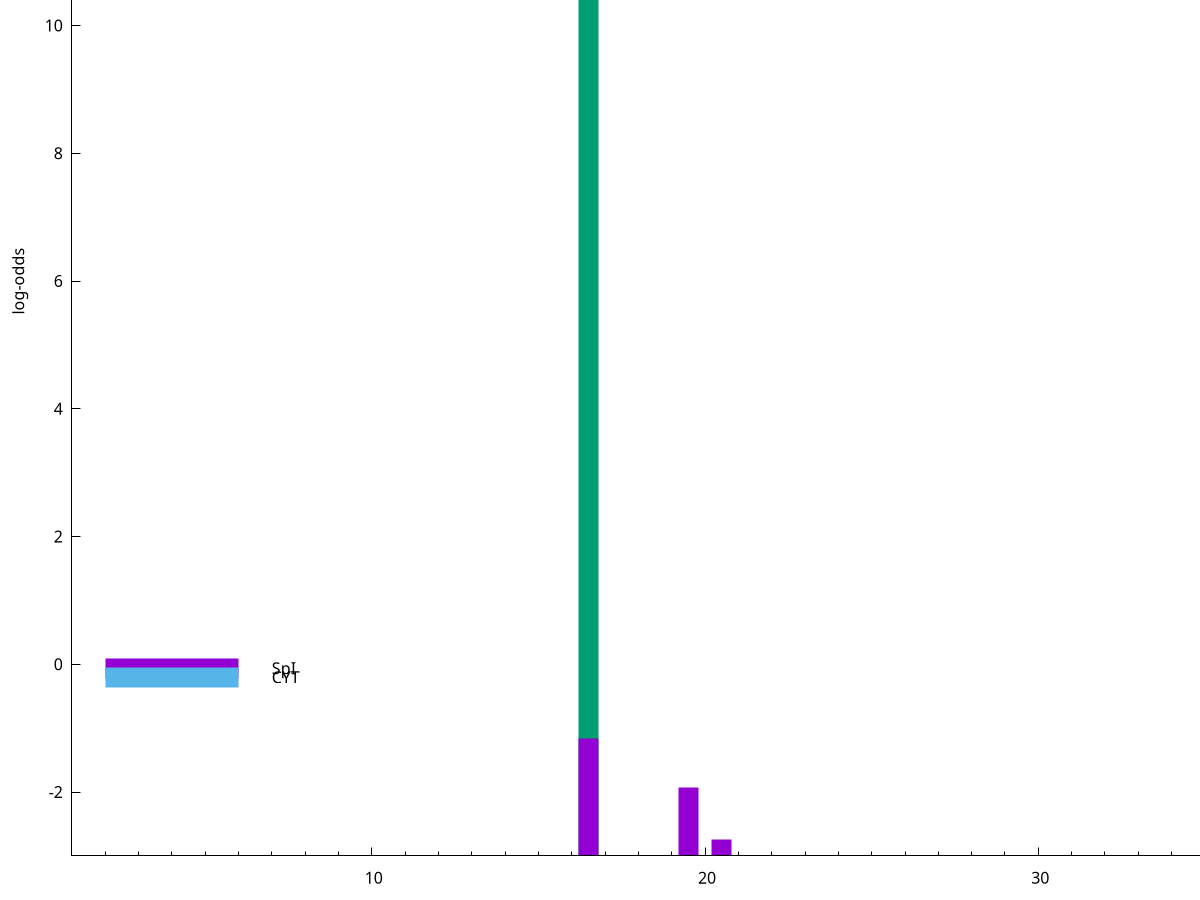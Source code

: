 set title "LipoP predictions for SRR5666517.gff"
set size 2., 1.4
set xrange [1:70] 
set mxtics 10
set yrange [-3:15]
set y2range [0:18]
set ylabel "log-odds"
set term postscript eps color solid "Helvetica" 30
set output "SRR5666517.gff6.eps"
set arrow from 2,14.225 to 6,14.225 nohead lt 2 lw 20
set label "SpII" at 7,14.225
set arrow from 2,-0.0627597 to 6,-0.0627597 nohead lt 1 lw 20
set label "SpI" at 7,-0.0627597
set arrow from 2,-0.200913 to 6,-0.200913 nohead lt 3 lw 20
set label "CYT" at 7,-0.200913
set arrow from 2,14.225 to 6,14.225 nohead lt 2 lw 20
set label "SpII" at 7,14.225
# NOTE: The scores below are the log-odds scores with the threshold
# NOTE: subtracted (a hack to make gnuplot make the histogram all
# NOTE: look nice).
plot "-" axes x1y2 title "" with impulses lt 2 lw 20, "-" axes x1y2 title "" with impulses lt 1 lw 20
16.500000 17.225000
e
16.500000 1.845200
19.500000 1.078640
20.500000 0.251040
e
exit

